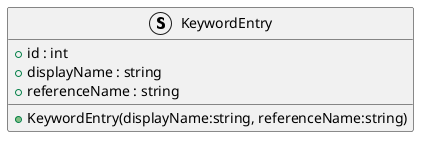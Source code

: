 @startuml
struct KeywordEntry {
    + id : int
    + displayName : string
    + referenceName : string
    + KeywordEntry(displayName:string, referenceName:string)
}
@enduml
